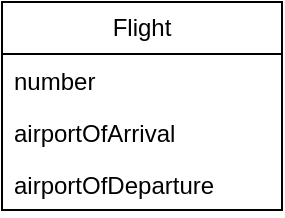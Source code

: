 <mxfile version="21.0.6" type="github">
  <diagram name="Page-1" id="NGk4XPU27g2w4JLJklzG">
    <mxGraphModel dx="1050" dy="695" grid="1" gridSize="10" guides="1" tooltips="1" connect="1" arrows="1" fold="1" page="1" pageScale="1" pageWidth="850" pageHeight="1100" math="0" shadow="0">
      <root>
        <mxCell id="0" />
        <mxCell id="1" parent="0" />
        <mxCell id="lGLvCR6cDgvS0Mj2bg7t-1" value="Flight" style="swimlane;fontStyle=0;childLayout=stackLayout;horizontal=1;startSize=26;fillColor=none;horizontalStack=0;resizeParent=1;resizeParentMax=0;resizeLast=0;collapsible=1;marginBottom=0;whiteSpace=wrap;html=1;" vertex="1" parent="1">
          <mxGeometry x="340" y="410" width="140" height="104" as="geometry" />
        </mxCell>
        <mxCell id="lGLvCR6cDgvS0Mj2bg7t-2" value="number" style="text;strokeColor=none;fillColor=none;align=left;verticalAlign=top;spacingLeft=4;spacingRight=4;overflow=hidden;rotatable=0;points=[[0,0.5],[1,0.5]];portConstraint=eastwest;whiteSpace=wrap;html=1;" vertex="1" parent="lGLvCR6cDgvS0Mj2bg7t-1">
          <mxGeometry y="26" width="140" height="26" as="geometry" />
        </mxCell>
        <mxCell id="lGLvCR6cDgvS0Mj2bg7t-3" value="airportOfArrival" style="text;strokeColor=none;fillColor=none;align=left;verticalAlign=top;spacingLeft=4;spacingRight=4;overflow=hidden;rotatable=0;points=[[0,0.5],[1,0.5]];portConstraint=eastwest;whiteSpace=wrap;html=1;" vertex="1" parent="lGLvCR6cDgvS0Mj2bg7t-1">
          <mxGeometry y="52" width="140" height="26" as="geometry" />
        </mxCell>
        <mxCell id="lGLvCR6cDgvS0Mj2bg7t-4" value="airportOfDeparture" style="text;strokeColor=none;fillColor=none;align=left;verticalAlign=top;spacingLeft=4;spacingRight=4;overflow=hidden;rotatable=0;points=[[0,0.5],[1,0.5]];portConstraint=eastwest;whiteSpace=wrap;html=1;" vertex="1" parent="lGLvCR6cDgvS0Mj2bg7t-1">
          <mxGeometry y="78" width="140" height="26" as="geometry" />
        </mxCell>
      </root>
    </mxGraphModel>
  </diagram>
</mxfile>
